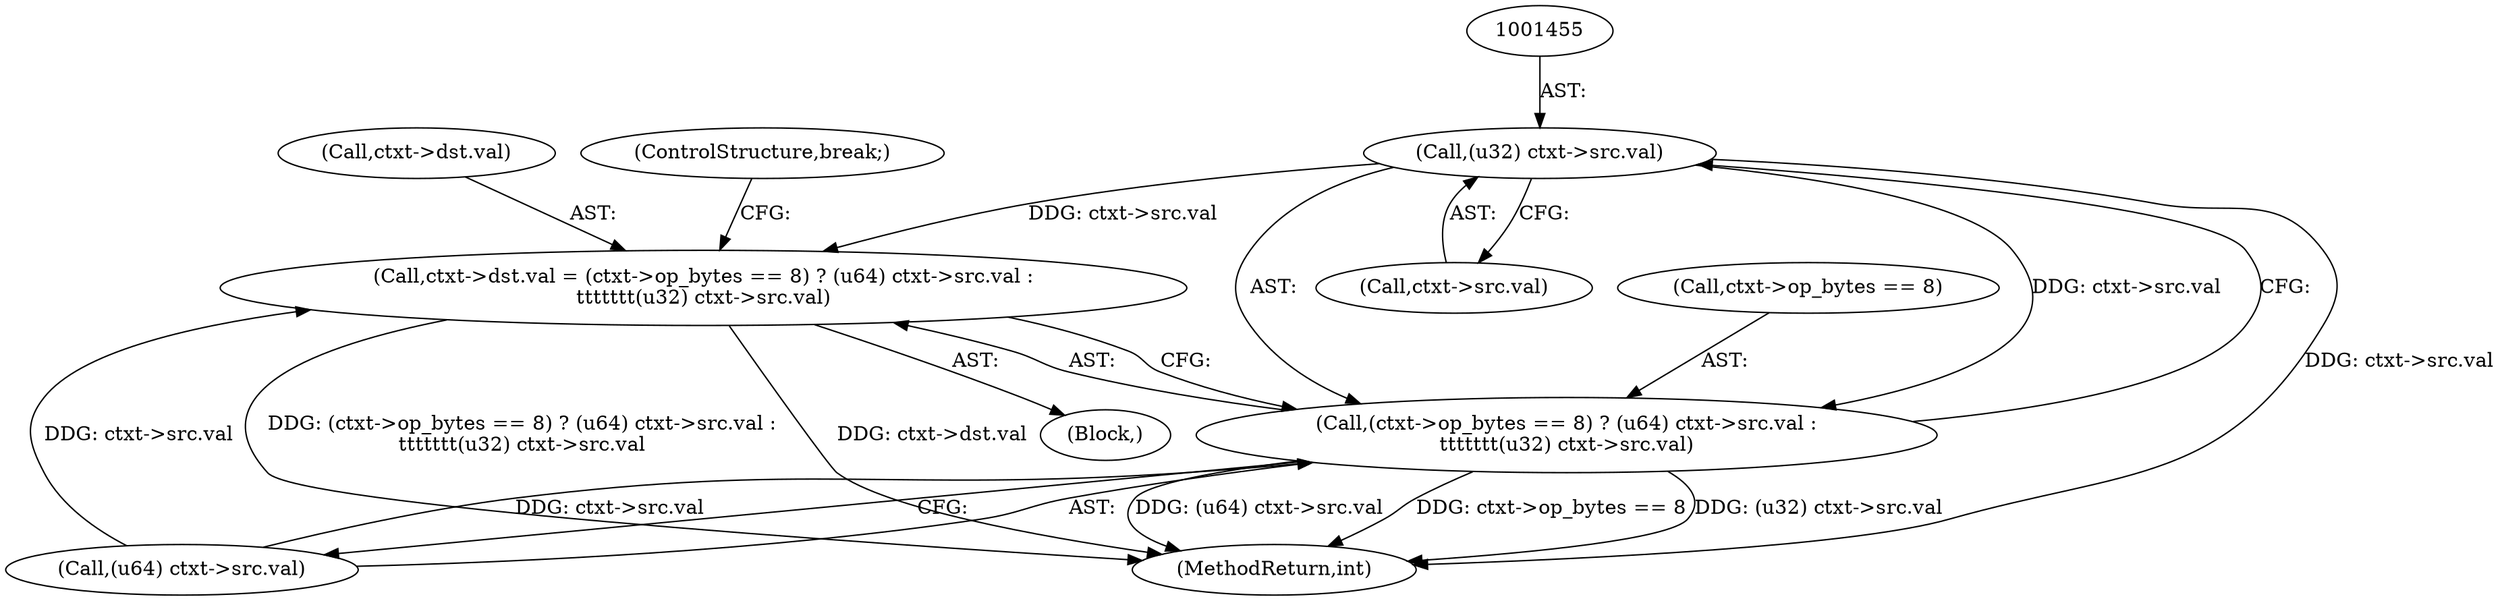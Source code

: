 digraph "0_linux_234f3ce485d54017f15cf5e0699cff4100121601_8@pointer" {
"1001454" [label="(Call,(u32) ctxt->src.val)"];
"1001435" [label="(Call,ctxt->dst.val = (ctxt->op_bytes == 8) ? (u64) ctxt->src.val :\n\t\t\t\t\t\t\t(u32) ctxt->src.val)"];
"1001441" [label="(Call,(ctxt->op_bytes == 8) ? (u64) ctxt->src.val :\n\t\t\t\t\t\t\t(u32) ctxt->src.val)"];
"1001236" [label="(Block,)"];
"1001454" [label="(Call,(u32) ctxt->src.val)"];
"1001474" [label="(MethodReturn,int)"];
"1001436" [label="(Call,ctxt->dst.val)"];
"1001441" [label="(Call,(ctxt->op_bytes == 8) ? (u64) ctxt->src.val :\n\t\t\t\t\t\t\t(u32) ctxt->src.val)"];
"1001456" [label="(Call,ctxt->src.val)"];
"1001442" [label="(Call,ctxt->op_bytes == 8)"];
"1001461" [label="(ControlStructure,break;)"];
"1001435" [label="(Call,ctxt->dst.val = (ctxt->op_bytes == 8) ? (u64) ctxt->src.val :\n\t\t\t\t\t\t\t(u32) ctxt->src.val)"];
"1001447" [label="(Call,(u64) ctxt->src.val)"];
"1001454" -> "1001441"  [label="AST: "];
"1001454" -> "1001456"  [label="CFG: "];
"1001455" -> "1001454"  [label="AST: "];
"1001456" -> "1001454"  [label="AST: "];
"1001441" -> "1001454"  [label="CFG: "];
"1001454" -> "1001474"  [label="DDG: ctxt->src.val"];
"1001454" -> "1001435"  [label="DDG: ctxt->src.val"];
"1001454" -> "1001441"  [label="DDG: ctxt->src.val"];
"1001435" -> "1001236"  [label="AST: "];
"1001435" -> "1001441"  [label="CFG: "];
"1001436" -> "1001435"  [label="AST: "];
"1001441" -> "1001435"  [label="AST: "];
"1001461" -> "1001435"  [label="CFG: "];
"1001435" -> "1001474"  [label="DDG: ctxt->dst.val"];
"1001435" -> "1001474"  [label="DDG: (ctxt->op_bytes == 8) ? (u64) ctxt->src.val :\n\t\t\t\t\t\t\t(u32) ctxt->src.val"];
"1001447" -> "1001435"  [label="DDG: ctxt->src.val"];
"1001441" -> "1001447"  [label="CFG: "];
"1001442" -> "1001441"  [label="AST: "];
"1001447" -> "1001441"  [label="AST: "];
"1001441" -> "1001474"  [label="DDG: (u64) ctxt->src.val"];
"1001441" -> "1001474"  [label="DDG: ctxt->op_bytes == 8"];
"1001441" -> "1001474"  [label="DDG: (u32) ctxt->src.val"];
"1001447" -> "1001441"  [label="DDG: ctxt->src.val"];
}
